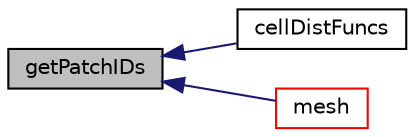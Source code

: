 digraph "getPatchIDs"
{
  bgcolor="transparent";
  edge [fontname="Helvetica",fontsize="10",labelfontname="Helvetica",labelfontsize="10"];
  node [fontname="Helvetica",fontsize="10",shape=record];
  rankdir="LR";
  Node1 [label="getPatchIDs",height=0.2,width=0.4,color="black", fillcolor="grey75", style="filled", fontcolor="black"];
  Node1 -> Node2 [dir="back",color="midnightblue",fontsize="10",style="solid",fontname="Helvetica"];
  Node2 [label="cellDistFuncs",height=0.2,width=0.4,color="black",URL="$a00211.html#ae0acd9ea5030687cb0a3d1e92b607b11",tooltip="Construct from mesh. "];
  Node1 -> Node3 [dir="back",color="midnightblue",fontsize="10",style="solid",fontname="Helvetica"];
  Node3 [label="mesh",height=0.2,width=0.4,color="red",URL="$a00211.html#aa51573bc757d5d5bb058db0464886447",tooltip="Access mesh. "];
}

